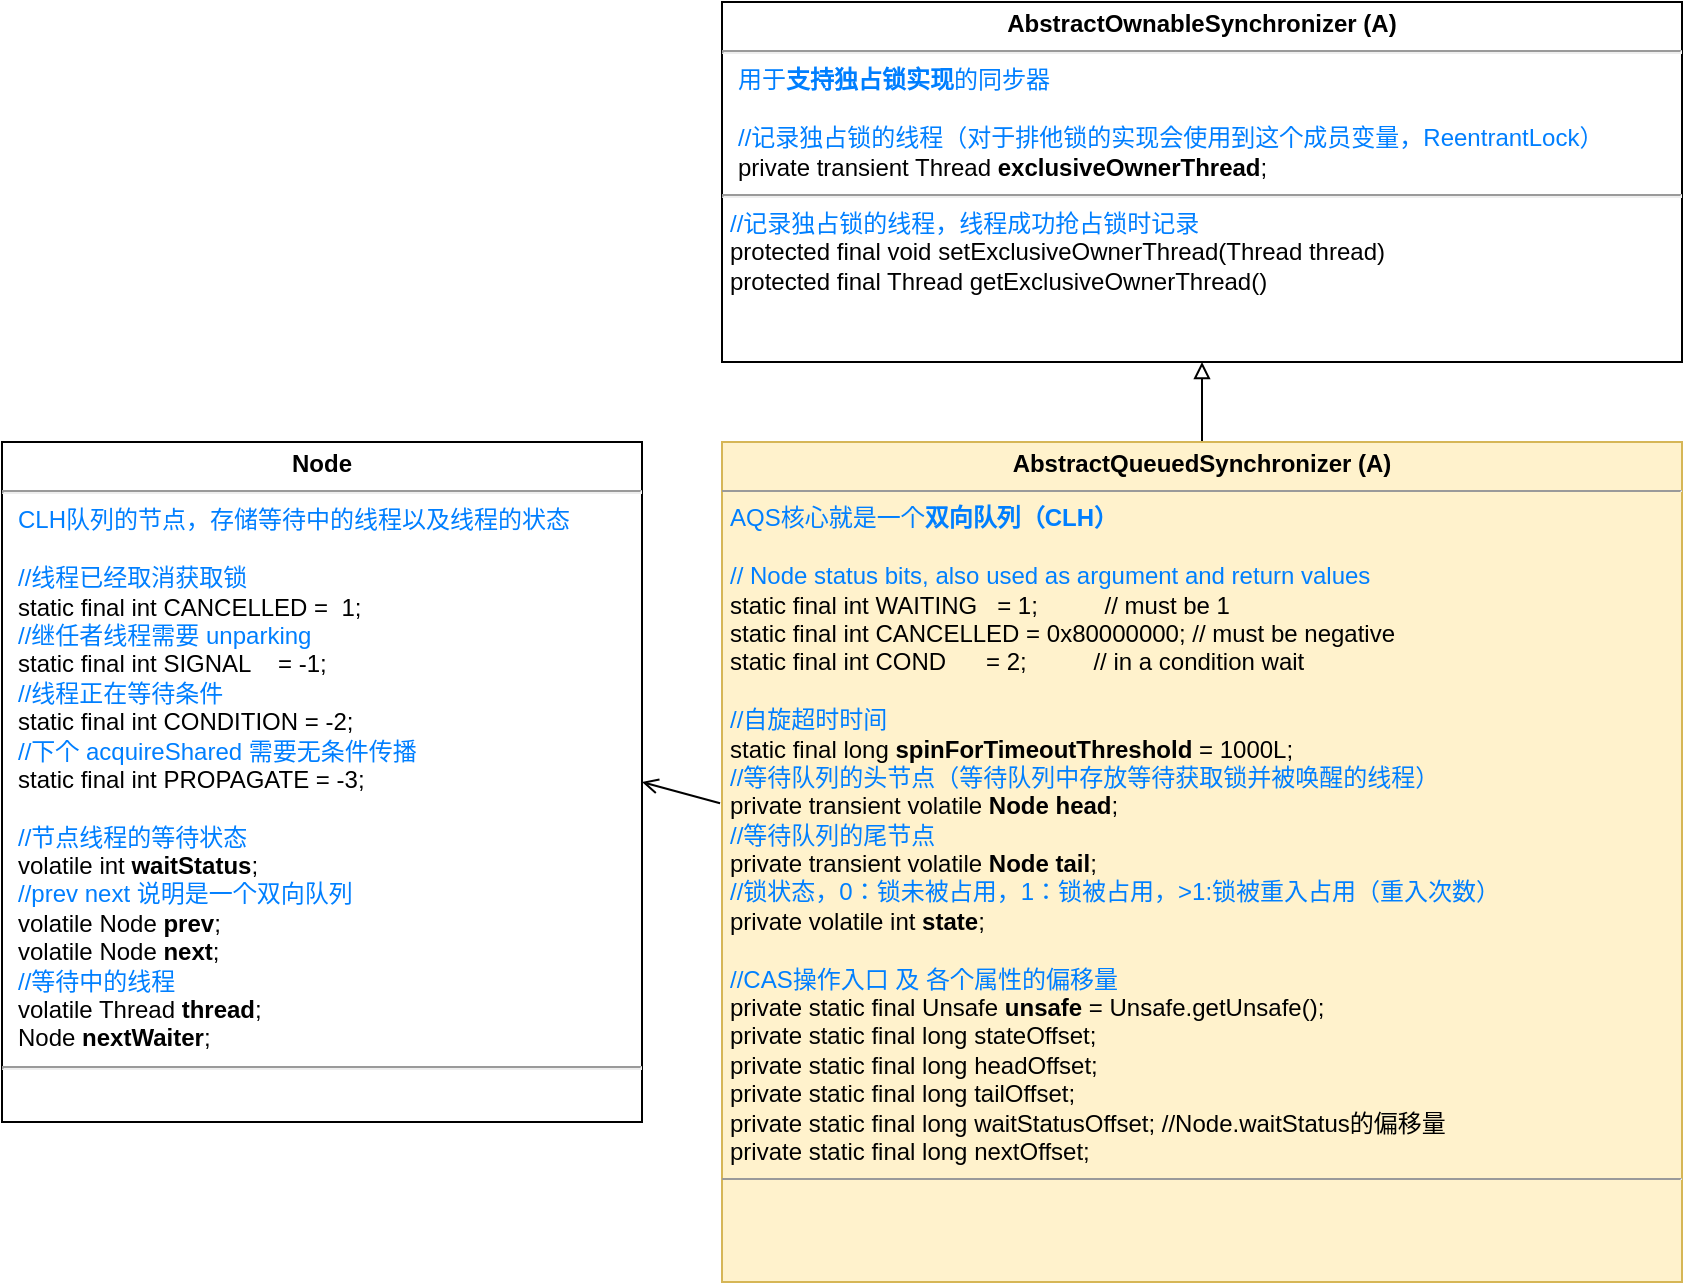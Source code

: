 <mxfile version="21.7.5" type="device">
  <diagram id="C5RBs43oDa-KdzZeNtuy" name="AQS">
    <mxGraphModel dx="2776" dy="855" grid="1" gridSize="10" guides="1" tooltips="1" connect="1" arrows="1" fold="1" page="1" pageScale="1" pageWidth="827" pageHeight="1169" math="0" shadow="0">
      <root>
        <mxCell id="WIyWlLk6GJQsqaUBKTNV-0" />
        <mxCell id="WIyWlLk6GJQsqaUBKTNV-1" parent="WIyWlLk6GJQsqaUBKTNV-0" />
        <mxCell id="u982tnG7eZZK8EAwPbnZ-12" style="edgeStyle=orthogonalEdgeStyle;rounded=0;orthogonalLoop=1;jettySize=auto;html=1;exitX=0.5;exitY=0;exitDx=0;exitDy=0;endArrow=block;endFill=0;" edge="1" parent="WIyWlLk6GJQsqaUBKTNV-1" source="u982tnG7eZZK8EAwPbnZ-13" target="u982tnG7eZZK8EAwPbnZ-11">
          <mxGeometry relative="1" as="geometry">
            <mxPoint x="-260" y="260" as="sourcePoint" />
          </mxGeometry>
        </mxCell>
        <mxCell id="u982tnG7eZZK8EAwPbnZ-11" value="&lt;p style=&quot;margin: 4px 0px 0px; text-align: center; font-size: 12px;&quot;&gt;&lt;b style=&quot;font-size: 12px;&quot;&gt;AbstractOwnableSynchronizer (A)&lt;/b&gt;&lt;br style=&quot;font-size: 12px;&quot;&gt;&lt;/p&gt;&lt;hr style=&quot;font-size: 12px;&quot;&gt;&lt;p style=&quot;border-color: var(--border-color); margin: 0px 0px 0px 8px; font-size: 12px;&quot;&gt;&lt;font style=&quot;border-color: var(--border-color); font-size: 12px;&quot; color=&quot;#007fff&quot;&gt;用于&lt;b style=&quot;font-size: 12px;&quot;&gt;支持独占锁实现&lt;/b&gt;的同步器&lt;/font&gt;&lt;/p&gt;&lt;p style=&quot;border-color: var(--border-color); margin: 0px 0px 0px 8px; font-size: 12px;&quot;&gt;&lt;font style=&quot;border-color: var(--border-color); font-size: 12px;&quot; color=&quot;#007fff&quot;&gt;&lt;br style=&quot;font-size: 12px;&quot;&gt;&lt;/font&gt;&lt;/p&gt;&lt;p style=&quot;border-color: var(--border-color); margin: 0px 0px 0px 8px; font-size: 12px;&quot;&gt;&lt;font style=&quot;border-color: var(--border-color); font-size: 12px;&quot; color=&quot;#007fff&quot;&gt;//记录独占锁的线程（对于排他锁的实现会使用到这个成员变量，ReentrantLock）&lt;/font&gt;&lt;/p&gt;&lt;p style=&quot;border-color: var(--border-color); margin: 0px 0px 0px 8px; font-size: 12px;&quot;&gt;private transient Thread &lt;b style=&quot;font-size: 12px;&quot;&gt;exclusiveOwnerThread&lt;/b&gt;;&lt;/p&gt;&lt;hr style=&quot;font-size: 12px;&quot;&gt;&lt;p style=&quot;margin: 0px 0px 0px 4px;&quot;&gt;&lt;font color=&quot;#007fff&quot;&gt;//记录独占锁的线程，线程成功抢占锁时记录&lt;/font&gt;&lt;/p&gt;&lt;p style=&quot;margin: 0px 0px 0px 4px;&quot;&gt;protected final void setExclusiveOwnerThread(Thread thread)&lt;br&gt;&lt;/p&gt;&lt;p style=&quot;margin: 0px 0px 0px 4px;&quot;&gt;protected final Thread getExclusiveOwnerThread()&lt;br&gt;&lt;/p&gt;" style="verticalAlign=top;align=left;overflow=fill;fontSize=12;fontFamily=Helvetica;html=1;whiteSpace=wrap;" vertex="1" parent="WIyWlLk6GJQsqaUBKTNV-1">
          <mxGeometry x="-520" y="40" width="480" height="180" as="geometry" />
        </mxCell>
        <mxCell id="u982tnG7eZZK8EAwPbnZ-15" style="rounded=0;orthogonalLoop=1;jettySize=auto;html=1;exitX=-0.002;exitY=0.43;exitDx=0;exitDy=0;endArrow=open;endFill=0;exitPerimeter=0;entryX=1;entryY=0.5;entryDx=0;entryDy=0;" edge="1" parent="WIyWlLk6GJQsqaUBKTNV-1" source="u982tnG7eZZK8EAwPbnZ-13" target="u982tnG7eZZK8EAwPbnZ-16">
          <mxGeometry relative="1" as="geometry">
            <mxPoint x="-560" y="426.752" as="targetPoint" />
          </mxGeometry>
        </mxCell>
        <mxCell id="u982tnG7eZZK8EAwPbnZ-13" value="&lt;p style=&quot;margin:0px;margin-top:4px;text-align:center;&quot;&gt;&lt;b&gt;AbstractQueuedSynchronizer (A)&lt;/b&gt;&lt;br&gt;&lt;/p&gt;&lt;hr size=&quot;1&quot;&gt;&lt;p style=&quot;margin:0px;margin-left:4px;&quot;&gt;&lt;font color=&quot;#007fff&quot;&gt;AQS核心就是一个&lt;b&gt;双向队列（CLH）&lt;/b&gt;&lt;/font&gt;&lt;/p&gt;&lt;p style=&quot;margin:0px;margin-left:4px;&quot;&gt;&lt;font color=&quot;#007fff&quot;&gt;&lt;br&gt;&lt;/font&gt;&lt;/p&gt;&lt;p style=&quot;margin:0px;margin-left:4px;&quot;&gt;&lt;font color=&quot;#007fff&quot;&gt;// Node status bits, also used as argument and return values&lt;/font&gt;&lt;/p&gt;&lt;p style=&quot;margin:0px;margin-left:4px;&quot;&gt;static final int WAITING&amp;nbsp; &amp;nbsp;= 1;&amp;nbsp; &amp;nbsp; &amp;nbsp; &amp;nbsp; &amp;nbsp; // must be 1&lt;/p&gt;&lt;p style=&quot;margin:0px;margin-left:4px;&quot;&gt;static final int CANCELLED = 0x80000000; // must be negative&lt;/p&gt;&lt;p style=&quot;margin:0px;margin-left:4px;&quot;&gt;&lt;/p&gt;&lt;p style=&quot;margin:0px;margin-left:4px;&quot;&gt;static final int COND&amp;nbsp; &amp;nbsp; &amp;nbsp; = 2;&amp;nbsp; &amp;nbsp; &amp;nbsp; &amp;nbsp; &amp;nbsp; // in a condition wait&lt;/p&gt;&lt;p style=&quot;margin:0px;margin-left:4px;&quot;&gt;&lt;font color=&quot;#007fff&quot;&gt;&lt;br&gt;&lt;/font&gt;&lt;/p&gt;&lt;p style=&quot;margin:0px;margin-left:4px;&quot;&gt;&lt;font color=&quot;#007fff&quot;&gt;//自旋超时时间&lt;/font&gt;&lt;/p&gt;&lt;p style=&quot;margin:0px;margin-left:4px;&quot;&gt;static final long &lt;b&gt;spinForTimeoutThreshold&lt;/b&gt; = 1000L;&lt;/p&gt;&lt;p style=&quot;margin:0px;margin-left:4px;&quot;&gt;&lt;font color=&quot;#007fff&quot;&gt;//等待队列的头节点（等待队列中存放等待获取锁并被唤醒的线程）&lt;/font&gt;&lt;/p&gt;&lt;p style=&quot;margin:0px;margin-left:4px;&quot;&gt;private transient volatile &lt;b&gt;Node&lt;/b&gt; &lt;b&gt;head&lt;/b&gt;;&lt;/p&gt;&lt;p style=&quot;margin:0px;margin-left:4px;&quot;&gt;&lt;font color=&quot;#007fff&quot;&gt;//等待队列的尾节点&lt;/font&gt;&lt;/p&gt;&lt;p style=&quot;margin:0px;margin-left:4px;&quot;&gt;private transient volatile &lt;b&gt;Node&lt;/b&gt; &lt;b&gt;tail&lt;/b&gt;;&lt;/p&gt;&lt;p style=&quot;margin:0px;margin-left:4px;&quot;&gt;&lt;font color=&quot;#007fff&quot;&gt;//锁状态，0：锁未被占用，1：锁被占用，&amp;gt;1:锁被重入占用（重入次数）&lt;/font&gt;&lt;/p&gt;&lt;p style=&quot;margin:0px;margin-left:4px;&quot;&gt;private volatile int &lt;b&gt;state&lt;/b&gt;;&lt;/p&gt;&lt;p style=&quot;margin:0px;margin-left:4px;&quot;&gt;&lt;br&gt;&lt;/p&gt;&lt;p style=&quot;margin:0px;margin-left:4px;&quot;&gt;&lt;font color=&quot;#007fff&quot;&gt;//CAS操作入口 及 各个属性的偏移量&lt;/font&gt;&lt;/p&gt;&lt;p style=&quot;margin:0px;margin-left:4px;&quot;&gt;private static final Unsafe &lt;b&gt;unsafe&lt;/b&gt; = Unsafe.getUnsafe();&lt;/p&gt;&lt;p style=&quot;margin:0px;margin-left:4px;&quot;&gt;private static final long stateOffset;&lt;/p&gt;&lt;p style=&quot;margin:0px;margin-left:4px;&quot;&gt;private static final long headOffset;&lt;/p&gt;&lt;p style=&quot;margin:0px;margin-left:4px;&quot;&gt;private static final long tailOffset;&lt;/p&gt;&lt;p style=&quot;margin:0px;margin-left:4px;&quot;&gt;private static final long waitStatusOffset; //Node.waitStatus的偏移量&lt;/p&gt;&lt;p style=&quot;margin:0px;margin-left:4px;&quot;&gt;private static final long nextOffset;&lt;/p&gt;&lt;hr size=&quot;1&quot;&gt;&lt;p style=&quot;margin:0px;margin-left:4px;&quot;&gt;&lt;br&gt;&lt;/p&gt;" style="verticalAlign=top;align=left;overflow=fill;fontSize=12;fontFamily=Helvetica;html=1;whiteSpace=wrap;fillColor=#fff2cc;strokeColor=#d6b656;" vertex="1" parent="WIyWlLk6GJQsqaUBKTNV-1">
          <mxGeometry x="-520" y="260" width="480" height="420" as="geometry" />
        </mxCell>
        <mxCell id="u982tnG7eZZK8EAwPbnZ-16" value="&lt;p style=&quot;margin: 4px 0px 0px; text-align: center; font-size: 12px;&quot;&gt;&lt;b&gt;Node&lt;/b&gt;&lt;/p&gt;&lt;hr style=&quot;font-size: 12px;&quot;&gt;&lt;p style=&quot;border-color: var(--border-color); margin: 0px 0px 0px 8px; font-size: 12px;&quot;&gt;&lt;font style=&quot;border-color: var(--border-color); font-size: 12px;&quot; color=&quot;#007fff&quot;&gt;CLH队列的节点，存储等待中的线程以及线程的状态&lt;/font&gt;&lt;/p&gt;&lt;p style=&quot;border-color: var(--border-color); margin: 0px 0px 0px 8px; font-size: 12px;&quot;&gt;&lt;font style=&quot;border-color: var(--border-color); font-size: 12px;&quot; color=&quot;#007fff&quot;&gt;&lt;br&gt;&lt;/font&gt;&lt;/p&gt;&lt;p style=&quot;border-color: var(--border-color); margin: 0px 0px 0px 8px;&quot;&gt;&lt;font color=&quot;#007fff&quot;&gt;//线程已经取消获取锁&lt;/font&gt;&lt;/p&gt;&lt;p style=&quot;border-color: var(--border-color); margin: 0px 0px 0px 8px;&quot;&gt;static final int CANCELLED =&amp;nbsp; 1;&lt;/p&gt;&lt;p style=&quot;border-color: var(--border-color); margin: 0px 0px 0px 8px;&quot;&gt;&lt;font color=&quot;#007fff&quot;&gt;//继任者线程需要 unparking&lt;/font&gt;&lt;/p&gt;&lt;p style=&quot;border-color: var(--border-color); margin: 0px 0px 0px 8px;&quot;&gt;static final int SIGNAL&amp;nbsp; &amp;nbsp; = -1;&lt;/p&gt;&lt;p style=&quot;border-color: var(--border-color); margin: 0px 0px 0px 8px;&quot;&gt;&lt;font color=&quot;#007fff&quot;&gt;//线程正在等待条件&lt;/font&gt;&lt;/p&gt;&lt;p style=&quot;border-color: var(--border-color); margin: 0px 0px 0px 8px;&quot;&gt;static final int CONDITION = -2;&lt;/p&gt;&lt;p style=&quot;border-color: var(--border-color); margin: 0px 0px 0px 8px;&quot;&gt;&lt;font color=&quot;#007fff&quot;&gt;//下个 acquireShared 需要无条件传播&lt;/font&gt;&lt;/p&gt;&lt;p style=&quot;border-color: var(--border-color); margin: 0px 0px 0px 8px;&quot;&gt;&lt;font style=&quot;border-color: var(--border-color);&quot; color=&quot;#007fff&quot;&gt;&lt;/font&gt;&lt;/p&gt;&lt;p style=&quot;border-color: var(--border-color); margin: 0px 0px 0px 8px;&quot;&gt;static final int PROPAGATE = -3;&lt;/p&gt;&lt;p style=&quot;border-color: var(--border-color); margin: 0px 0px 0px 8px;&quot;&gt;&lt;br&gt;&lt;/p&gt;&lt;p style=&quot;border-color: var(--border-color); margin: 0px 0px 0px 8px; font-size: 12px;&quot;&gt;&lt;font style=&quot;border-color: var(--border-color); font-size: 12px;&quot;&gt;&lt;/font&gt;&lt;/p&gt;&lt;p style=&quot;border-color: var(--border-color); margin: 0px 0px 0px 8px; font-size: 12px;&quot;&gt;&lt;font style=&quot;border-color: var(--border-color); font-size: 12px;&quot; color=&quot;#007fff&quot;&gt;//节点线程的等待状态&lt;/font&gt;&lt;/p&gt;&lt;p style=&quot;border-color: var(--border-color); margin: 0px 0px 0px 8px; font-size: 12px;&quot;&gt;&lt;font style=&quot;border-color: var(--border-color); font-size: 12px;&quot; color=&quot;#007fff&quot;&gt;&lt;/font&gt;&lt;/p&gt;&lt;p style=&quot;border-color: var(--border-color); margin: 0px 0px 0px 8px; font-size: 12px;&quot;&gt;&lt;font style=&quot;border-color: var(--border-color); font-size: 12px;&quot;&gt;volatile int &lt;b&gt;waitStatus&lt;/b&gt;;&lt;/font&gt;&lt;/p&gt;&lt;p style=&quot;border-color: var(--border-color); margin: 0px 0px 0px 8px; font-size: 12px;&quot;&gt;&lt;font style=&quot;border-color: var(--border-color); font-size: 12px;&quot; color=&quot;#007fff&quot;&gt;//prev next 说明是一个双向队列&lt;br style=&quot;font-size: 12px;&quot;&gt;&lt;/font&gt;&lt;/p&gt;&lt;p style=&quot;border-color: var(--border-color); margin: 0px 0px 0px 8px;&quot;&gt;volatile Node &lt;b&gt;prev&lt;/b&gt;;&lt;/p&gt;&lt;p style=&quot;border-color: var(--border-color); margin: 0px 0px 0px 8px;&quot;&gt;volatile Node &lt;b&gt;next&lt;/b&gt;;&lt;/p&gt;&lt;p style=&quot;border-color: var(--border-color); margin: 0px 0px 0px 8px;&quot;&gt;&lt;font color=&quot;#007fff&quot;&gt;//等待中的线程&lt;/font&gt;&lt;/p&gt;&lt;p style=&quot;border-color: var(--border-color); margin: 0px 0px 0px 8px;&quot;&gt;volatile Thread &lt;b&gt;thread&lt;/b&gt;;&lt;/p&gt;&lt;p style=&quot;border-color: var(--border-color); margin: 0px 0px 0px 8px;&quot;&gt;Node &lt;b&gt;nextWaiter&lt;/b&gt;;&lt;br&gt;&lt;/p&gt;&lt;hr style=&quot;font-size: 12px;&quot;&gt;&lt;p style=&quot;margin: 0px 0px 0px 4px;&quot;&gt;&lt;br&gt;&lt;/p&gt;" style="verticalAlign=top;align=left;overflow=fill;fontSize=12;fontFamily=Helvetica;html=1;whiteSpace=wrap;" vertex="1" parent="WIyWlLk6GJQsqaUBKTNV-1">
          <mxGeometry x="-880" y="260" width="320" height="340" as="geometry" />
        </mxCell>
      </root>
    </mxGraphModel>
  </diagram>
</mxfile>
